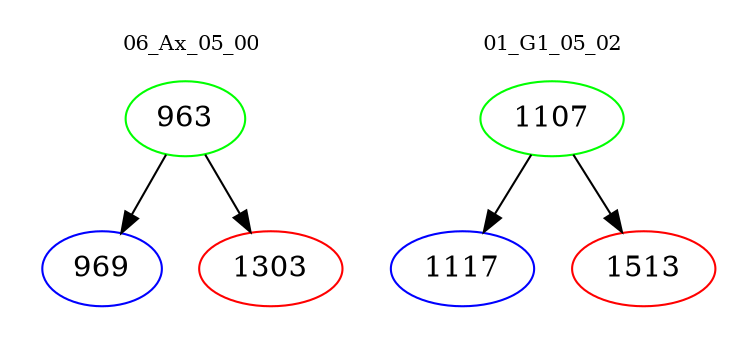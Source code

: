 digraph{
subgraph cluster_0 {
color = white
label = "06_Ax_05_00";
fontsize=10;
T0_963 [label="963", color="green"]
T0_963 -> T0_969 [color="black"]
T0_969 [label="969", color="blue"]
T0_963 -> T0_1303 [color="black"]
T0_1303 [label="1303", color="red"]
}
subgraph cluster_1 {
color = white
label = "01_G1_05_02";
fontsize=10;
T1_1107 [label="1107", color="green"]
T1_1107 -> T1_1117 [color="black"]
T1_1117 [label="1117", color="blue"]
T1_1107 -> T1_1513 [color="black"]
T1_1513 [label="1513", color="red"]
}
}
